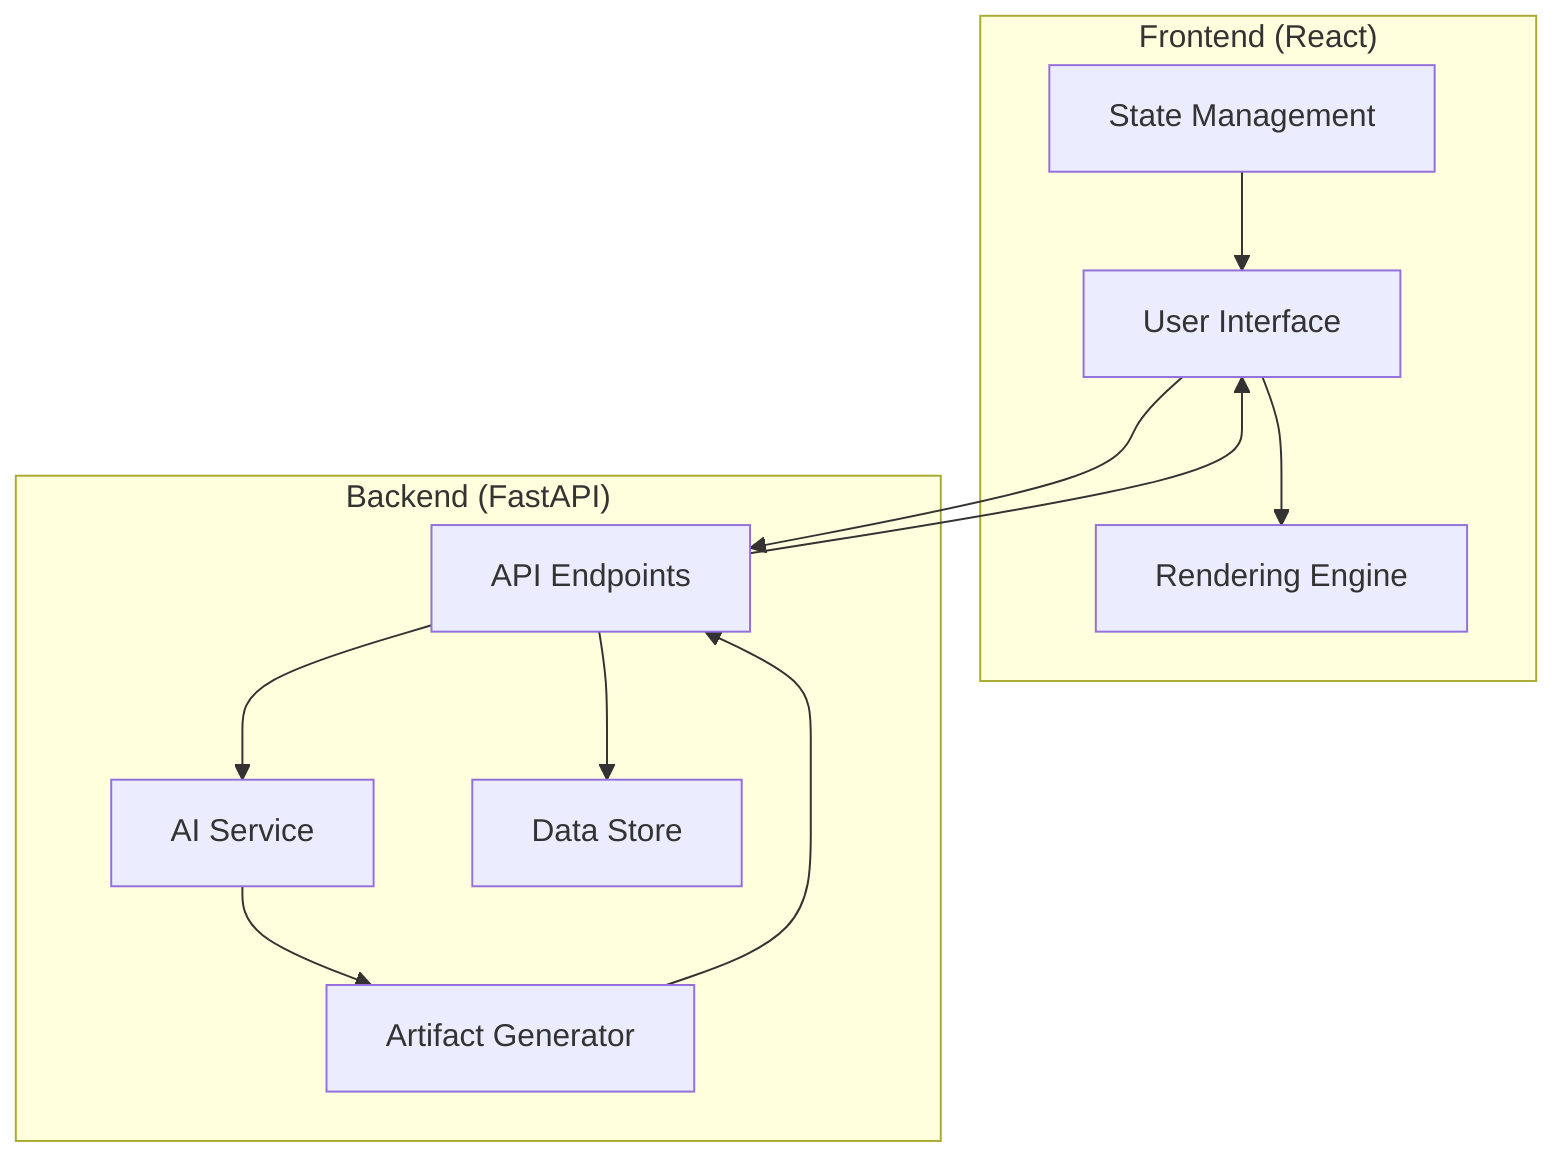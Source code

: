 graph TB
    subgraph "Frontend (React)"
        UI[User Interface]
        State[State Management]
        Render[Rendering Engine]
    end
    
    subgraph "Backend (FastAPI)"
        API[API Endpoints]
        AIService[AI Service]
        Generator[Artifact Generator]
        DB[Data Store]
    end
    
    UI --> API
    API --> AIService
    AIService --> Generator
    Generator --> API
    API --> DB
    State --> UI
    API --> UI
    UI --> Render